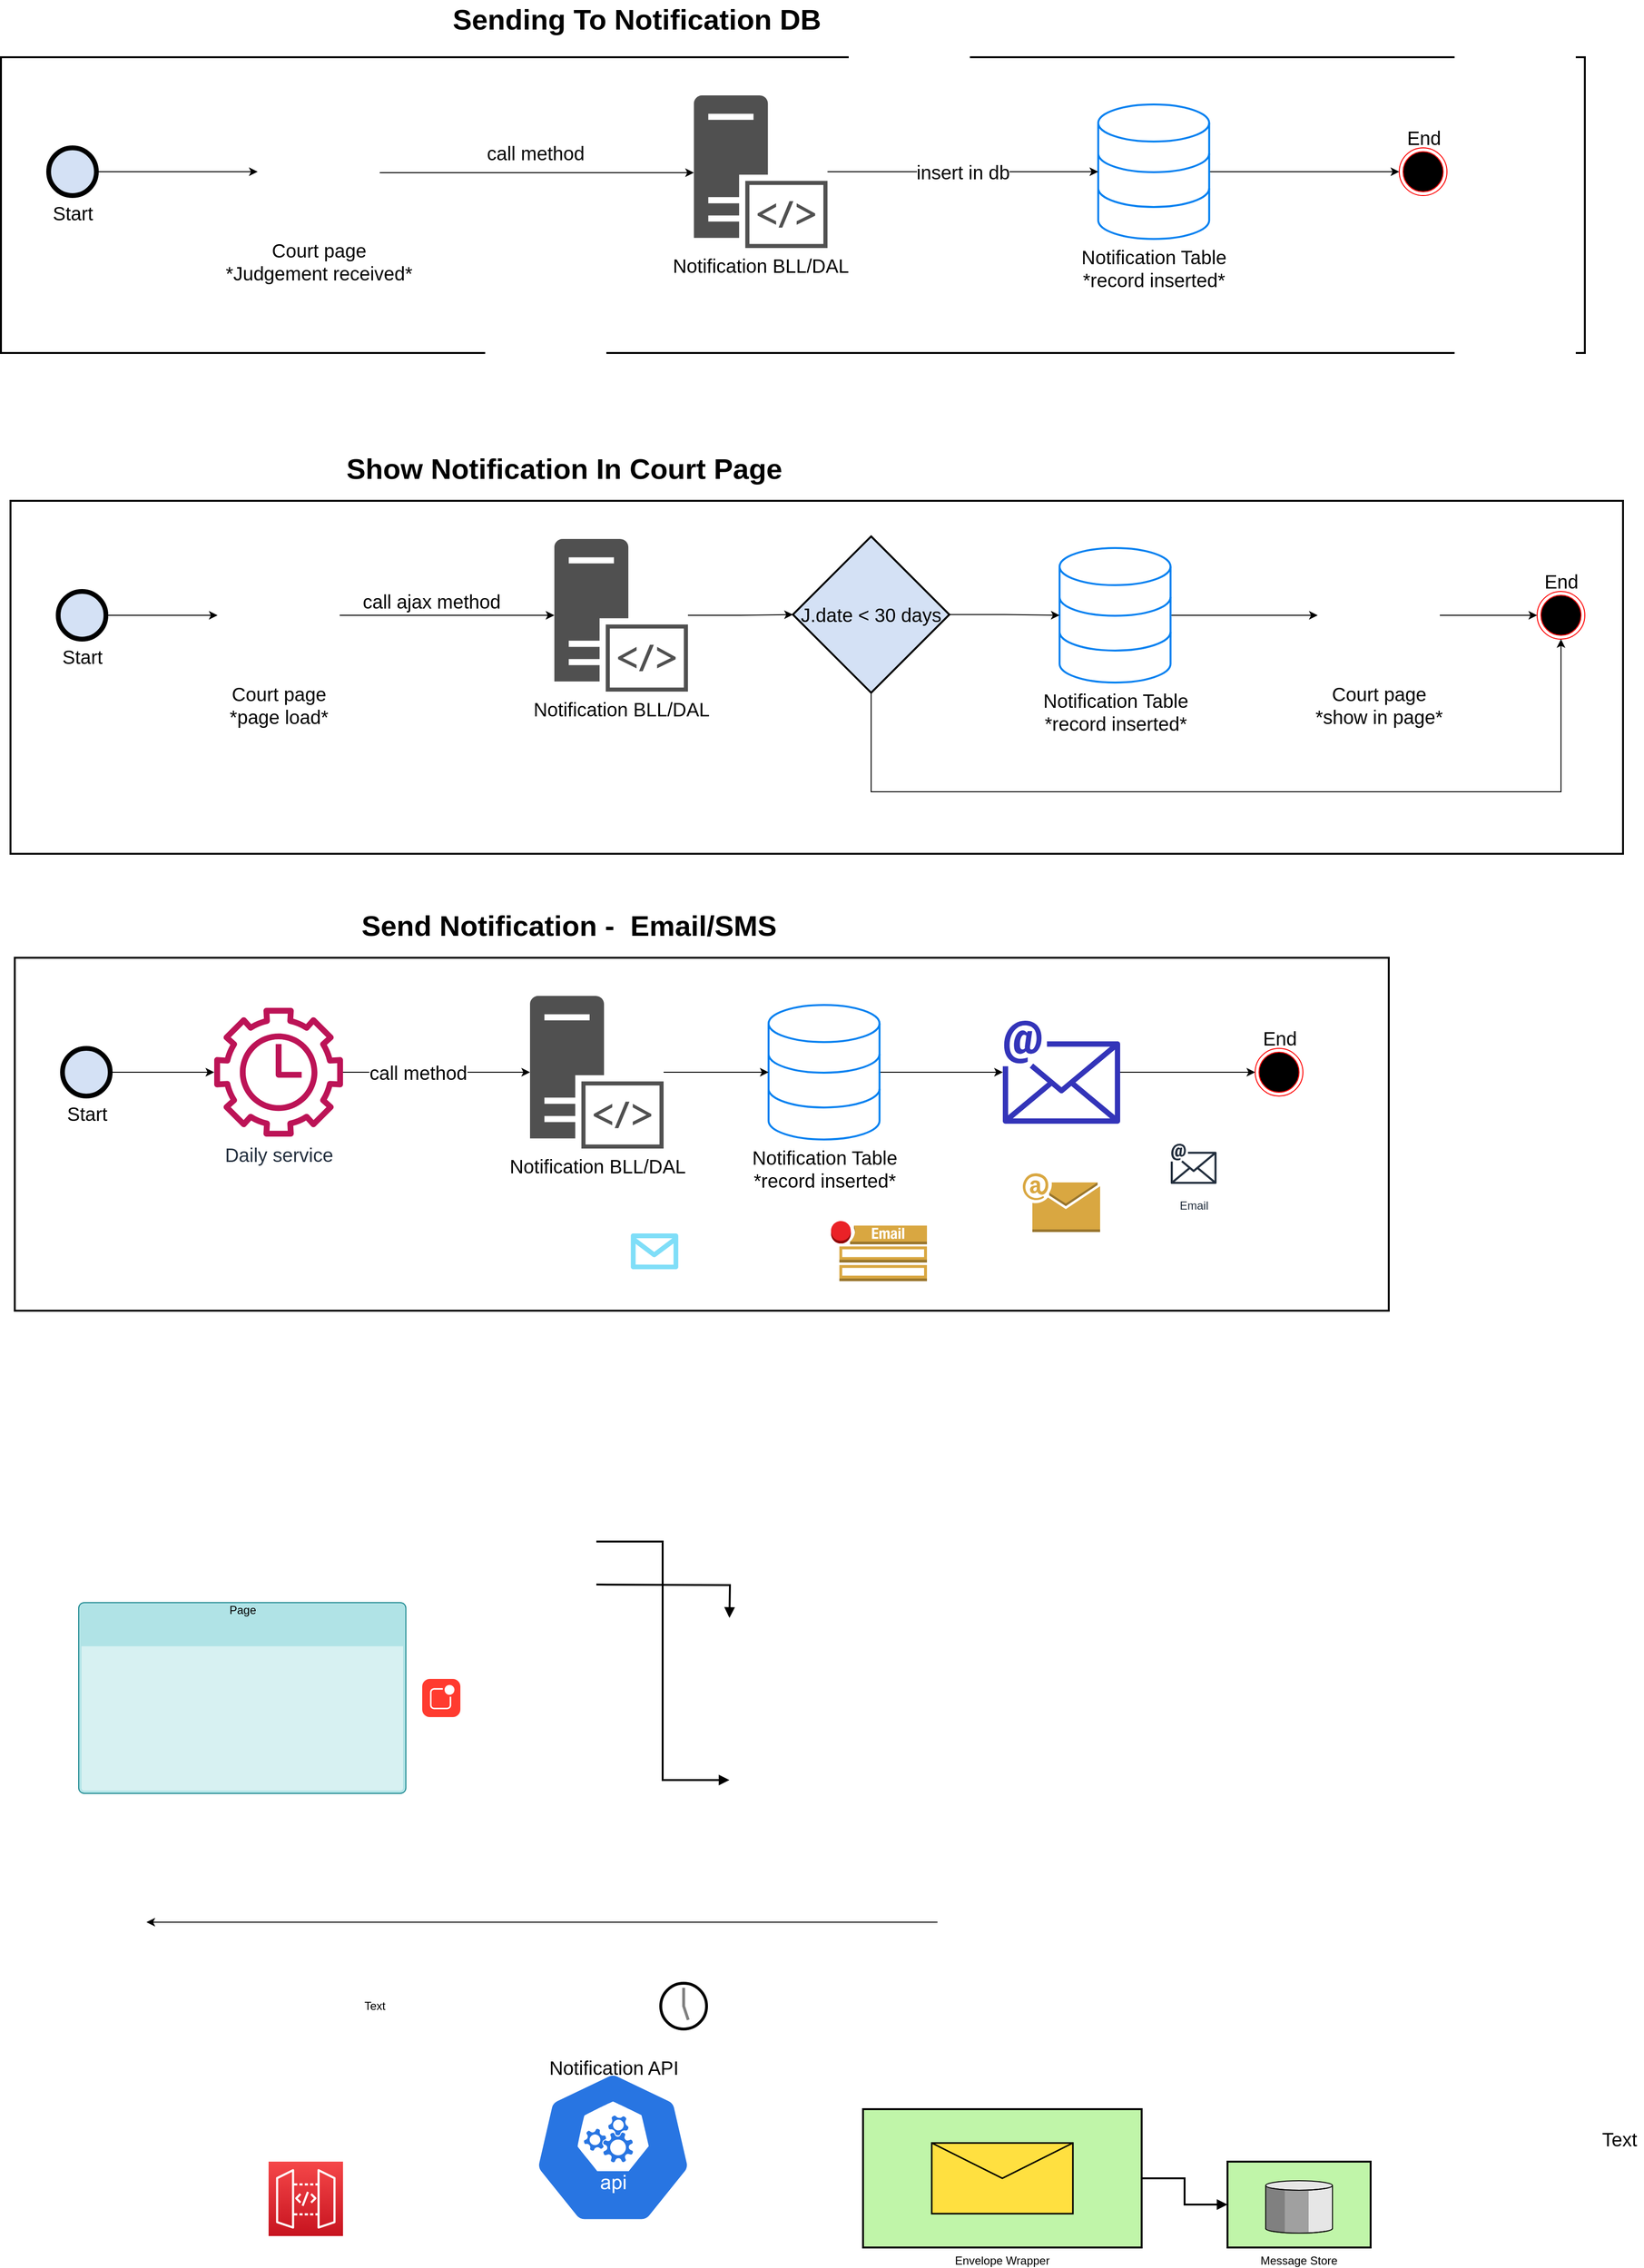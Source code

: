 <mxfile version="12.9.14" type="github">
  <diagram name="Page-1" id="74b105a0-9070-1c63-61bc-23e55f88626e">
    <mxGraphModel dx="2595" dy="1248" grid="1" gridSize="10" guides="1" tooltips="1" connect="1" arrows="1" fold="1" page="1" pageScale="1.5" pageWidth="1169" pageHeight="826" background="none" math="0" shadow="0">
      <root>
        <mxCell id="0" style=";html=1;" />
        <mxCell id="1" style=";html=1;" parent="0" />
        <mxCell id="a0KS-EexGl-eNFFs-aci-103" value="" style="rounded=0;whiteSpace=wrap;html=1;strokeWidth=2;fontSize=20;" parent="1" vertex="1">
          <mxGeometry x="30" y="130" width="1660" height="310" as="geometry" />
        </mxCell>
        <mxCell id="10b056a9c633e61c-20" style="edgeStyle=orthogonalEdgeStyle;rounded=0;html=1;endArrow=block;endFill=1;jettySize=auto;orthogonalLoop=1;strokeWidth=2;startArrow=none;startFill=0;" parent="1" edge="1">
          <mxGeometry relative="1" as="geometry">
            <mxPoint x="654" y="1731.059" as="sourcePoint" />
            <mxPoint x="793.5" y="1766" as="targetPoint" />
          </mxGeometry>
        </mxCell>
        <mxCell id="10b056a9c633e61c-21" style="edgeStyle=orthogonalEdgeStyle;rounded=0;html=1;endArrow=block;endFill=1;jettySize=auto;orthogonalLoop=1;strokeWidth=2;startArrow=none;startFill=0;" parent="1" edge="1">
          <mxGeometry relative="1" as="geometry">
            <Array as="points">
              <mxPoint x="723.5" y="1686" />
              <mxPoint x="723.5" y="1936" />
            </Array>
            <mxPoint x="654" y="1686" as="sourcePoint" />
            <mxPoint x="793.5" y="1936" as="targetPoint" />
          </mxGeometry>
        </mxCell>
        <mxCell id="10b056a9c633e61c-27" style="edgeStyle=orthogonalEdgeStyle;rounded=0;html=1;endArrow=block;endFill=1;jettySize=auto;orthogonalLoop=1;strokeWidth=2;startArrow=none;startFill=0;" parent="1" source="10b056a9c633e61c-13" target="10b056a9c633e61c-15" edge="1">
          <mxGeometry relative="1" as="geometry" />
        </mxCell>
        <mxCell id="10b056a9c633e61c-13" value="Envelope Wrapper" style="strokeWidth=2;dashed=0;align=center;fontSize=12;fillColor=#c0f5a9;verticalLabelPosition=bottom;verticalAlign=top;shape=mxgraph.eip.envelope_wrapper;" parent="1" vertex="1">
          <mxGeometry x="933.5" y="2281" width="292" height="145" as="geometry" />
        </mxCell>
        <mxCell id="10b056a9c633e61c-15" value="Message Store" style="strokeWidth=2;dashed=0;align=center;fontSize=12;verticalLabelPosition=bottom;verticalAlign=top;shape=mxgraph.eip.message_store;fillColor=#c0f5a9" parent="1" vertex="1">
          <mxGeometry x="1315.5" y="2336" width="150" height="90" as="geometry" />
        </mxCell>
        <mxCell id="10b056a9c633e61c-30" value="&lt;font style=&quot;font-size: 30px&quot;&gt;Sending To Notification DB&lt;/font&gt;" style="text;strokeColor=none;fillColor=none;html=1;fontSize=24;fontStyle=1;verticalAlign=middle;align=center;" parent="1" vertex="1">
          <mxGeometry x="356" y="70" width="680" height="40" as="geometry" />
        </mxCell>
        <mxCell id="a0KS-EexGl-eNFFs-aci-5" value="" style="shape=image;html=1;verticalAlign=top;verticalLabelPosition=bottom;labelBackgroundColor=#ffffff;imageAspect=0;aspect=fixed;image=https://cdn2.iconfinder.com/data/icons/it-technology/70/BrowserClear-128.png" parent="1" vertex="1">
          <mxGeometry x="1071.5" y="1670" width="128" height="128" as="geometry" />
        </mxCell>
        <mxCell id="a0KS-EexGl-eNFFs-aci-10" value="" style="edgeStyle=orthogonalEdgeStyle;rounded=0;orthogonalLoop=1;jettySize=auto;html=1;" parent="1" source="a0KS-EexGl-eNFFs-aci-6" target="a0KS-EexGl-eNFFs-aci-9" edge="1">
          <mxGeometry relative="1" as="geometry" />
        </mxCell>
        <mxCell id="a0KS-EexGl-eNFFs-aci-6" value="" style="shape=image;html=1;verticalAlign=top;verticalLabelPosition=bottom;labelBackgroundColor=#ffffff;imageAspect=0;aspect=fixed;image=https://cdn2.iconfinder.com/data/icons/free-1/128/Page__web__web_page-128.png" parent="1" vertex="1">
          <mxGeometry x="1011.5" y="2021" width="128" height="128" as="geometry" />
        </mxCell>
        <mxCell id="a0KS-EexGl-eNFFs-aci-9" value="" style="shape=image;html=1;verticalAlign=top;verticalLabelPosition=bottom;labelBackgroundColor=#ffffff;imageAspect=0;aspect=fixed;image=https://cdn2.iconfinder.com/data/icons/free-1/128/Page__web__web_page-128.png" parent="1" vertex="1">
          <mxGeometry x="54.5" y="2021" width="128" height="128" as="geometry" />
        </mxCell>
        <mxCell id="a0KS-EexGl-eNFFs-aci-8" value="" style="html=1;strokeWidth=1;shadow=0;dashed=0;shape=mxgraph.ios7.misc.notification;fillColor=#FF3B2F;strokeColor=none;buttonText=;strokeColor2=#222222;fontColor=#222222;fontSize=8;verticalLabelPosition=bottom;verticalAlign=top;align=center;" parent="1" vertex="1">
          <mxGeometry x="471.5" y="1830" width="40" height="40" as="geometry" />
        </mxCell>
        <object label="" id="a0KS-EexGl-eNFFs-aci-11">
          <mxCell style="strokeWidth=3;outlineConnect=0;dashed=0;align=center;fontSize=8;shape=mxgraph.eip.messExp;html=1;verticalLabelPosition=bottom;verticalAlign=top" parent="1" vertex="1">
            <mxGeometry x="721.5" y="2149" width="48" height="48" as="geometry" />
          </mxCell>
        </object>
        <mxCell id="a0KS-EexGl-eNFFs-aci-14" value="Text" style="text;html=1;strokeColor=none;fillColor=none;align=center;verticalAlign=middle;whiteSpace=wrap;rounded=0;" parent="1" vertex="1">
          <mxGeometry x="401.5" y="2163" width="40" height="20" as="geometry" />
        </mxCell>
        <mxCell id="a0KS-EexGl-eNFFs-aci-24" value="" style="outlineConnect=0;fontColor=#232F3E;gradientColor=#F54749;gradientDirection=north;fillColor=#C7131F;strokeColor=#ffffff;dashed=0;verticalLabelPosition=bottom;verticalAlign=top;align=center;html=1;fontSize=12;fontStyle=0;aspect=fixed;shape=mxgraph.aws4.resourceIcon;resIcon=mxgraph.aws4.api_gateway;" parent="1" vertex="1">
          <mxGeometry x="310.5" y="2336" width="78" height="78" as="geometry" />
        </mxCell>
        <mxCell id="a0KS-EexGl-eNFFs-aci-25" value="Notification API&lt;br&gt;&lt;br&gt;&lt;br&gt;&lt;br&gt;&lt;br&gt;&lt;br&gt;&lt;br&gt;&lt;br&gt;" style="html=1;dashed=0;whitespace=wrap;fillColor=#2875E2;strokeColor=#ffffff;points=[[0.005,0.63,0],[0.1,0.2,0],[0.9,0.2,0],[0.5,0,0],[0.995,0.63,0],[0.72,0.99,0],[0.5,1,0],[0.28,0.99,0]];shape=mxgraph.kubernetes.icon;prIcon=api;fontSize=20;" parent="1" vertex="1">
          <mxGeometry x="423.5" y="2241" width="496" height="160" as="geometry" />
        </mxCell>
        <mxCell id="a0KS-EexGl-eNFFs-aci-104" style="edgeStyle=orthogonalEdgeStyle;rounded=0;orthogonalLoop=1;jettySize=auto;html=1;fontSize=20;fontColor=#000000;" parent="1" source="a0KS-EexGl-eNFFs-aci-64" target="a0KS-EexGl-eNFFs-aci-99" edge="1">
          <mxGeometry relative="1" as="geometry" />
        </mxCell>
        <mxCell id="a0KS-EexGl-eNFFs-aci-64" value="&lt;span&gt;Notification Table&lt;br&gt;*record inserted*&lt;br&gt;&lt;/span&gt;" style="html=1;verticalLabelPosition=bottom;align=center;labelBackgroundColor=#ffffff;verticalAlign=top;strokeWidth=2;strokeColor=#0080F0;shadow=0;dashed=0;shape=mxgraph.ios7.icons.data;fontSize=20;" parent="1" vertex="1">
          <mxGeometry x="1180" y="179.5" width="116.29" height="141" as="geometry" />
        </mxCell>
        <mxCell id="a0KS-EexGl-eNFFs-aci-70" value="insert in db" style="edgeStyle=orthogonalEdgeStyle;rounded=0;orthogonalLoop=1;jettySize=auto;html=1;fontSize=20;" parent="1" source="a0KS-EexGl-eNFFs-aci-67" target="a0KS-EexGl-eNFFs-aci-64" edge="1">
          <mxGeometry relative="1" as="geometry">
            <mxPoint x="1180" y="250" as="targetPoint" />
          </mxGeometry>
        </mxCell>
        <mxCell id="a0KS-EexGl-eNFFs-aci-67" value="Notification BLL/DAL" style="pointerEvents=1;shadow=0;dashed=0;html=1;strokeColor=none;fillColor=#505050;labelPosition=center;verticalLabelPosition=bottom;verticalAlign=top;outlineConnect=0;align=center;shape=mxgraph.office.servers.server_side_code;fontSize=20;" parent="1" vertex="1">
          <mxGeometry x="756.25" y="170" width="140" height="160" as="geometry" />
        </mxCell>
        <mxCell id="a0KS-EexGl-eNFFs-aci-74" value="Page" style="html=1;labelPosition=center;verticalLabelPosition=middle;verticalAlign=top;align=center;fontSize=12;outlineConnect=0;spacingTop=-6;shape=mxgraph.sitemap.page;fillColor=#b0e3e6;strokeColor=#0e8088;" parent="1" vertex="1">
          <mxGeometry x="111.5" y="1750" width="342.86" height="200" as="geometry" />
        </mxCell>
        <mxCell id="a0KS-EexGl-eNFFs-aci-96" value="call method" style="edgeStyle=orthogonalEdgeStyle;rounded=0;orthogonalLoop=1;jettySize=auto;html=1;fontSize=20;fontColor=#000000;" parent="1" edge="1">
          <mxGeometry x="-0.01" y="21" relative="1" as="geometry">
            <mxPoint x="427.0" y="251.0" as="sourcePoint" />
            <mxPoint x="756.25" y="251.0" as="targetPoint" />
            <mxPoint as="offset" />
          </mxGeometry>
        </mxCell>
        <mxCell id="a0KS-EexGl-eNFFs-aci-95" value="&lt;font style=&quot;font-size: 20px&quot;&gt;Court page &lt;br&gt;*Judgement received*&lt;/font&gt;" style="shape=image;html=1;verticalAlign=top;verticalLabelPosition=bottom;labelBackgroundColor=#ffffff;imageAspect=0;aspect=fixed;image=https://cdn2.iconfinder.com/data/icons/free-1/128/Page__web__web_page-128.png" parent="1" vertex="1">
          <mxGeometry x="299" y="186" width="128" height="128" as="geometry" />
        </mxCell>
        <mxCell id="a0KS-EexGl-eNFFs-aci-98" style="edgeStyle=orthogonalEdgeStyle;rounded=0;orthogonalLoop=1;jettySize=auto;html=1;entryX=0;entryY=0.5;entryDx=0;entryDy=0;fontSize=20;fontColor=#000000;" parent="1" source="a0KS-EexGl-eNFFs-aci-97" target="a0KS-EexGl-eNFFs-aci-95" edge="1">
          <mxGeometry relative="1" as="geometry" />
        </mxCell>
        <mxCell id="a0KS-EexGl-eNFFs-aci-97" value="Start" style="shape=mxgraph.bpmn.shape;html=1;verticalLabelPosition=bottom;labelBackgroundColor=#ffffff;verticalAlign=top;align=center;perimeter=ellipsePerimeter;outlineConnect=0;outline=standard;symbol=general;strokeWidth=5;fillColor=#D4E1F5;fontSize=20;fontColor=#000000;" parent="1" vertex="1">
          <mxGeometry x="80" y="225" width="50" height="50" as="geometry" />
        </mxCell>
        <mxCell id="a0KS-EexGl-eNFFs-aci-99" value="End&lt;br&gt;&lt;br&gt;&lt;br&gt;&lt;br&gt;" style="ellipse;html=1;shape=endState;fillColor=#000000;strokeColor=#ff0000;fontSize=20;fontColor=#000000;" parent="1" vertex="1">
          <mxGeometry x="1495.5" y="225" width="50" height="50" as="geometry" />
        </mxCell>
        <mxCell id="a0KS-EexGl-eNFFs-aci-116" value="" style="rounded=0;whiteSpace=wrap;html=1;strokeWidth=2;fontSize=20;" parent="1" vertex="1">
          <mxGeometry x="40" y="595" width="1690" height="370" as="geometry" />
        </mxCell>
        <mxCell id="a0KS-EexGl-eNFFs-aci-117" value="&lt;font style=&quot;font-size: 30px&quot;&gt;Show Notification&amp;nbsp;In Court Page&lt;/font&gt;" style="text;strokeColor=none;fillColor=none;html=1;fontSize=24;fontStyle=1;verticalAlign=middle;align=center;" parent="1" vertex="1">
          <mxGeometry x="280" y="541" width="680" height="40" as="geometry" />
        </mxCell>
        <mxCell id="a0KS-EexGl-eNFFs-aci-118" style="edgeStyle=orthogonalEdgeStyle;rounded=0;orthogonalLoop=1;jettySize=auto;html=1;fontSize=20;fontColor=#000000;" parent="1" source="a0KS-EexGl-eNFFs-aci-132" target="a0KS-EexGl-eNFFs-aci-126" edge="1">
          <mxGeometry relative="1" as="geometry" />
        </mxCell>
        <mxCell id="a0KS-EexGl-eNFFs-aci-133" style="edgeStyle=orthogonalEdgeStyle;rounded=0;orthogonalLoop=1;jettySize=auto;html=1;entryX=0;entryY=0.5;entryDx=0;entryDy=0;fontSize=20;fontColor=#000000;" parent="1" source="a0KS-EexGl-eNFFs-aci-119" target="a0KS-EexGl-eNFFs-aci-132" edge="1">
          <mxGeometry relative="1" as="geometry" />
        </mxCell>
        <mxCell id="a0KS-EexGl-eNFFs-aci-119" value="&lt;span&gt;Notification Table&lt;br&gt;*record inserted*&lt;br&gt;&lt;/span&gt;" style="html=1;verticalLabelPosition=bottom;align=center;labelBackgroundColor=#ffffff;verticalAlign=top;strokeWidth=2;strokeColor=#0080F0;shadow=0;dashed=0;shape=mxgraph.ios7.icons.data;fontSize=20;" parent="1" vertex="1">
          <mxGeometry x="1139.5" y="644.5" width="116.29" height="141" as="geometry" />
        </mxCell>
        <mxCell id="a0KS-EexGl-eNFFs-aci-120" style="edgeStyle=orthogonalEdgeStyle;rounded=0;orthogonalLoop=1;jettySize=auto;html=1;fontSize=20;exitX=1;exitY=0.5;exitDx=0;exitDy=0;" parent="1" source="a0KS-EexGl-eNFFs-aci-157" target="a0KS-EexGl-eNFFs-aci-119" edge="1">
          <mxGeometry relative="1" as="geometry">
            <mxPoint x="1190" y="715" as="targetPoint" />
          </mxGeometry>
        </mxCell>
        <mxCell id="a0KS-EexGl-eNFFs-aci-159" style="edgeStyle=orthogonalEdgeStyle;rounded=0;orthogonalLoop=1;jettySize=auto;html=1;entryX=0;entryY=0.5;entryDx=0;entryDy=0;fontSize=20;fontColor=#000000;" parent="1" source="a0KS-EexGl-eNFFs-aci-121" target="a0KS-EexGl-eNFFs-aci-157" edge="1">
          <mxGeometry relative="1" as="geometry" />
        </mxCell>
        <mxCell id="a0KS-EexGl-eNFFs-aci-121" value="Notification BLL/DAL" style="pointerEvents=1;shadow=0;dashed=0;html=1;strokeColor=none;fillColor=#505050;labelPosition=center;verticalLabelPosition=bottom;verticalAlign=top;outlineConnect=0;align=center;shape=mxgraph.office.servers.server_side_code;fontSize=20;" parent="1" vertex="1">
          <mxGeometry x="610" y="635" width="140" height="160" as="geometry" />
        </mxCell>
        <mxCell id="a0KS-EexGl-eNFFs-aci-122" style="edgeStyle=orthogonalEdgeStyle;rounded=0;orthogonalLoop=1;jettySize=auto;html=1;fontSize=20;fontColor=#000000;" parent="1" source="a0KS-EexGl-eNFFs-aci-123" target="a0KS-EexGl-eNFFs-aci-121" edge="1">
          <mxGeometry relative="1" as="geometry" />
        </mxCell>
        <mxCell id="a0KS-EexGl-eNFFs-aci-130" value="call ajax method" style="edgeLabel;html=1;align=center;verticalAlign=middle;resizable=0;points=[];fontSize=20;fontColor=#000000;" parent="a0KS-EexGl-eNFFs-aci-122" vertex="1" connectable="0">
          <mxGeometry x="-0.195" relative="1" as="geometry">
            <mxPoint x="5" y="-15" as="offset" />
          </mxGeometry>
        </mxCell>
        <mxCell id="a0KS-EexGl-eNFFs-aci-123" value="&lt;font style=&quot;font-size: 20px&quot;&gt;Court page &lt;br&gt;*page load*&lt;/font&gt;" style="shape=image;html=1;verticalAlign=top;verticalLabelPosition=bottom;labelBackgroundColor=#ffffff;imageAspect=0;aspect=fixed;image=https://cdn2.iconfinder.com/data/icons/free-1/128/Page__web__web_page-128.png" parent="1" vertex="1">
          <mxGeometry x="257" y="651" width="128" height="128" as="geometry" />
        </mxCell>
        <mxCell id="a0KS-EexGl-eNFFs-aci-124" style="edgeStyle=orthogonalEdgeStyle;rounded=0;orthogonalLoop=1;jettySize=auto;html=1;entryX=0;entryY=0.5;entryDx=0;entryDy=0;fontSize=20;fontColor=#000000;" parent="1" source="a0KS-EexGl-eNFFs-aci-125" target="a0KS-EexGl-eNFFs-aci-123" edge="1">
          <mxGeometry relative="1" as="geometry" />
        </mxCell>
        <mxCell id="a0KS-EexGl-eNFFs-aci-125" value="Start" style="shape=mxgraph.bpmn.shape;html=1;verticalLabelPosition=bottom;labelBackgroundColor=#ffffff;verticalAlign=top;align=center;perimeter=ellipsePerimeter;outlineConnect=0;outline=standard;symbol=general;strokeWidth=5;fillColor=#D4E1F5;fontSize=20;fontColor=#000000;" parent="1" vertex="1">
          <mxGeometry x="90" y="690" width="50" height="50" as="geometry" />
        </mxCell>
        <mxCell id="a0KS-EexGl-eNFFs-aci-126" value="End&lt;br&gt;&lt;br&gt;&lt;br&gt;&lt;br&gt;" style="ellipse;html=1;shape=endState;fillColor=#000000;strokeColor=#ff0000;fontSize=20;fontColor=#000000;" parent="1" vertex="1">
          <mxGeometry x="1640" y="690" width="50" height="50" as="geometry" />
        </mxCell>
        <mxCell id="a0KS-EexGl-eNFFs-aci-132" value="&lt;font style=&quot;font-size: 20px&quot;&gt;Court page &lt;br&gt;*show in page*&lt;/font&gt;" style="shape=image;html=1;verticalAlign=top;verticalLabelPosition=bottom;labelBackgroundColor=#ffffff;imageAspect=0;aspect=fixed;image=https://cdn2.iconfinder.com/data/icons/free-1/128/Page__web__web_page-128.png" parent="1" vertex="1">
          <mxGeometry x="1410" y="651" width="128" height="128" as="geometry" />
        </mxCell>
        <mxCell id="a0KS-EexGl-eNFFs-aci-135" value="Text" style="text;html=1;align=center;verticalAlign=middle;resizable=0;points=[];autosize=1;fontSize=20;fontColor=#000000;" parent="1" vertex="1">
          <mxGeometry x="1701" y="2297" width="50" height="30" as="geometry" />
        </mxCell>
        <mxCell id="a0KS-EexGl-eNFFs-aci-136" value="" style="rounded=0;whiteSpace=wrap;html=1;strokeWidth=2;fontSize=20;" parent="1" vertex="1">
          <mxGeometry x="44.5" y="1074" width="1440" height="370" as="geometry" />
        </mxCell>
        <mxCell id="a0KS-EexGl-eNFFs-aci-137" value="&lt;font style=&quot;font-size: 30px&quot;&gt;Send Notification&amp;nbsp;-&amp;nbsp; Email/SMS&lt;/font&gt;" style="text;strokeColor=none;fillColor=none;html=1;fontSize=24;fontStyle=1;verticalAlign=middle;align=center;" parent="1" vertex="1">
          <mxGeometry x="284.5" y="1020" width="680" height="40" as="geometry" />
        </mxCell>
        <mxCell id="a0KS-EexGl-eNFFs-aci-138" style="edgeStyle=orthogonalEdgeStyle;rounded=0;orthogonalLoop=1;jettySize=auto;html=1;fontSize=20;fontColor=#000000;" parent="1" source="a0KS-EexGl-eNFFs-aci-152" target="a0KS-EexGl-eNFFs-aci-148" edge="1">
          <mxGeometry relative="1" as="geometry">
            <mxPoint x="1212.5" y="1194" as="sourcePoint" />
          </mxGeometry>
        </mxCell>
        <mxCell id="a0KS-EexGl-eNFFs-aci-139" style="edgeStyle=orthogonalEdgeStyle;rounded=0;orthogonalLoop=1;jettySize=auto;html=1;fontSize=20;fontColor=#000000;" parent="1" source="a0KS-EexGl-eNFFs-aci-140" target="a0KS-EexGl-eNFFs-aci-152" edge="1">
          <mxGeometry relative="1" as="geometry">
            <mxPoint x="1084.5" y="1194" as="targetPoint" />
          </mxGeometry>
        </mxCell>
        <mxCell id="a0KS-EexGl-eNFFs-aci-140" value="&lt;span&gt;Notification Table&lt;br&gt;*record inserted*&lt;br&gt;&lt;/span&gt;" style="html=1;verticalLabelPosition=bottom;align=center;labelBackgroundColor=#ffffff;verticalAlign=top;strokeWidth=2;strokeColor=#0080F0;shadow=0;dashed=0;shape=mxgraph.ios7.icons.data;fontSize=20;" parent="1" vertex="1">
          <mxGeometry x="834.5" y="1123.5" width="116.29" height="141" as="geometry" />
        </mxCell>
        <mxCell id="a0KS-EexGl-eNFFs-aci-141" style="edgeStyle=orthogonalEdgeStyle;rounded=0;orthogonalLoop=1;jettySize=auto;html=1;fontSize=20;" parent="1" source="a0KS-EexGl-eNFFs-aci-142" target="a0KS-EexGl-eNFFs-aci-140" edge="1">
          <mxGeometry relative="1" as="geometry">
            <mxPoint x="1194.5" y="1194" as="targetPoint" />
          </mxGeometry>
        </mxCell>
        <mxCell id="a0KS-EexGl-eNFFs-aci-142" value="Notification BLL/DAL" style="pointerEvents=1;shadow=0;dashed=0;html=1;strokeColor=none;fillColor=#505050;labelPosition=center;verticalLabelPosition=bottom;verticalAlign=top;outlineConnect=0;align=center;shape=mxgraph.office.servers.server_side_code;fontSize=20;" parent="1" vertex="1">
          <mxGeometry x="584.5" y="1114" width="140" height="160" as="geometry" />
        </mxCell>
        <mxCell id="a0KS-EexGl-eNFFs-aci-143" style="edgeStyle=orthogonalEdgeStyle;rounded=0;orthogonalLoop=1;jettySize=auto;html=1;fontSize=20;fontColor=#000000;" parent="1" source="a0KS-EexGl-eNFFs-aci-150" target="a0KS-EexGl-eNFFs-aci-142" edge="1">
          <mxGeometry relative="1" as="geometry">
            <mxPoint x="352.5" y="1194" as="sourcePoint" />
          </mxGeometry>
        </mxCell>
        <mxCell id="a0KS-EexGl-eNFFs-aci-144" value="call method" style="edgeLabel;html=1;align=center;verticalAlign=middle;resizable=0;points=[];fontSize=20;fontColor=#000000;" parent="a0KS-EexGl-eNFFs-aci-143" vertex="1" connectable="0">
          <mxGeometry x="-0.195" relative="1" as="geometry">
            <mxPoint x="-1" as="offset" />
          </mxGeometry>
        </mxCell>
        <mxCell id="a0KS-EexGl-eNFFs-aci-146" style="edgeStyle=orthogonalEdgeStyle;rounded=0;orthogonalLoop=1;jettySize=auto;html=1;fontSize=20;fontColor=#000000;" parent="1" source="a0KS-EexGl-eNFFs-aci-147" target="a0KS-EexGl-eNFFs-aci-150" edge="1">
          <mxGeometry relative="1" as="geometry" />
        </mxCell>
        <mxCell id="a0KS-EexGl-eNFFs-aci-147" value="Start" style="shape=mxgraph.bpmn.shape;html=1;verticalLabelPosition=bottom;labelBackgroundColor=#ffffff;verticalAlign=top;align=center;perimeter=ellipsePerimeter;outlineConnect=0;outline=standard;symbol=general;strokeWidth=5;fillColor=#D4E1F5;fontSize=20;fontColor=#000000;" parent="1" vertex="1">
          <mxGeometry x="94.5" y="1169" width="50" height="50" as="geometry" />
        </mxCell>
        <mxCell id="a0KS-EexGl-eNFFs-aci-148" value="End&lt;br&gt;&lt;br&gt;&lt;br&gt;&lt;br&gt;" style="ellipse;html=1;shape=endState;fillColor=#000000;strokeColor=#ff0000;fontSize=20;fontColor=#000000;" parent="1" vertex="1">
          <mxGeometry x="1344.5" y="1169" width="50" height="50" as="geometry" />
        </mxCell>
        <mxCell id="a0KS-EexGl-eNFFs-aci-150" value="&lt;span style=&quot;font-size: 20px&quot;&gt;Daily service&lt;/span&gt;" style="outlineConnect=0;fontColor=#232F3E;gradientColor=none;fillColor=#BC1356;strokeColor=none;dashed=0;verticalLabelPosition=bottom;verticalAlign=top;align=center;html=1;fontSize=12;fontStyle=0;aspect=fixed;pointerEvents=1;shape=mxgraph.aws4.maintenance_windows;" parent="1" vertex="1">
          <mxGeometry x="253.5" y="1126.5" width="135" height="135" as="geometry" />
        </mxCell>
        <mxCell id="a0KS-EexGl-eNFFs-aci-152" value="" style="outlineConnect=0;fontColor=#232F3E;gradientColor=none;fillColor=#3334B9;strokeColor=none;dashed=0;verticalLabelPosition=bottom;verticalAlign=top;align=center;html=1;fontSize=12;fontStyle=0;aspect=fixed;pointerEvents=1;shape=mxgraph.aws4.email;" parent="1" vertex="1">
          <mxGeometry x="1080" y="1139.59" width="123" height="108.81" as="geometry" />
        </mxCell>
        <mxCell id="a0KS-EexGl-eNFFs-aci-153" value="" style="outlineConnect=0;dashed=0;verticalLabelPosition=bottom;verticalAlign=top;align=center;html=1;shape=mxgraph.aws3.email;fillColor=#D9A741;gradientColor=none;strokeWidth=2;fontSize=20;fontColor=#000000;" parent="1" vertex="1">
          <mxGeometry x="1101" y="1300" width="81" height="61.5" as="geometry" />
        </mxCell>
        <mxCell id="a0KS-EexGl-eNFFs-aci-154" value="" style="outlineConnect=0;dashed=0;verticalLabelPosition=bottom;verticalAlign=top;align=center;html=1;shape=mxgraph.aws3.email_notification;fillColor=#D9A741;gradientColor=none;strokeWidth=2;fontSize=20;fontColor=#000000;" parent="1" vertex="1">
          <mxGeometry x="900" y="1350" width="100.5" height="63" as="geometry" />
        </mxCell>
        <mxCell id="a0KS-EexGl-eNFFs-aci-155" value="Email" style="outlineConnect=0;fontColor=#232F3E;gradientColor=none;strokeColor=#232F3E;fillColor=#ffffff;dashed=0;verticalLabelPosition=bottom;verticalAlign=top;align=center;html=1;fontSize=12;fontStyle=0;aspect=fixed;shape=mxgraph.aws4.resourceIcon;resIcon=mxgraph.aws4.email;" parent="1" vertex="1">
          <mxGeometry x="1250" y="1260" width="60" height="60" as="geometry" />
        </mxCell>
        <mxCell id="a0KS-EexGl-eNFFs-aci-156" value="" style="verticalLabelPosition=bottom;html=1;verticalAlign=top;align=center;strokeColor=none;fillColor=#00BEF2;shape=mxgraph.azure.message;pointerEvents=1;fontSize=20;fontColor=#000000;" parent="1" vertex="1">
          <mxGeometry x="690" y="1363" width="50" height="37.5" as="geometry" />
        </mxCell>
        <mxCell id="a0KS-EexGl-eNFFs-aci-158" style="edgeStyle=orthogonalEdgeStyle;rounded=0;orthogonalLoop=1;jettySize=auto;html=1;entryX=0.5;entryY=1;entryDx=0;entryDy=0;fontSize=20;fontColor=#000000;exitX=0.5;exitY=1;exitDx=0;exitDy=0;" parent="1" source="a0KS-EexGl-eNFFs-aci-157" target="a0KS-EexGl-eNFFs-aci-126" edge="1">
          <mxGeometry relative="1" as="geometry">
            <Array as="points">
              <mxPoint x="942" y="900" />
              <mxPoint x="1665" y="900" />
            </Array>
          </mxGeometry>
        </mxCell>
        <mxCell id="a0KS-EexGl-eNFFs-aci-157" value="J.date &amp;lt; 30 days" style="rhombus;whiteSpace=wrap;html=1;strokeWidth=2;fillColor=#D4E1F5;fontSize=20;fontColor=#000000;" parent="1" vertex="1">
          <mxGeometry x="860" y="632.25" width="164" height="164" as="geometry" />
        </mxCell>
      </root>
    </mxGraphModel>
  </diagram>
</mxfile>
